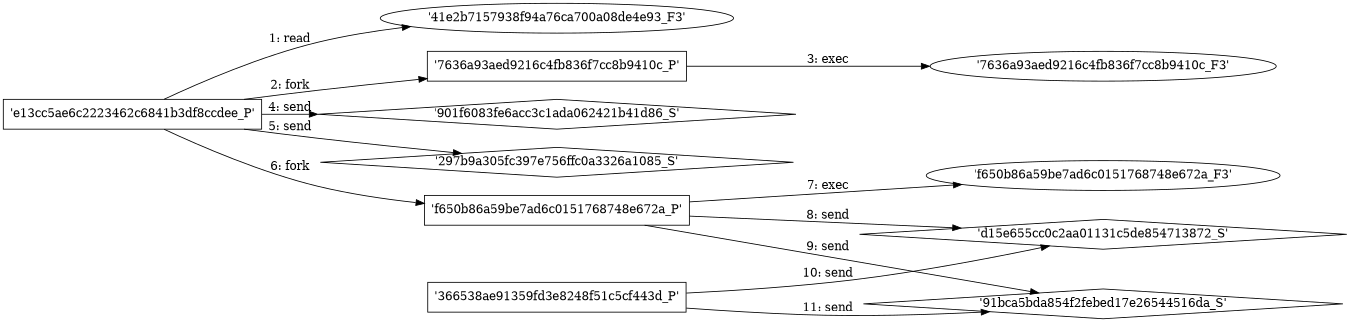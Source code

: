 digraph "D:\Learning\Paper\apt\基于CTI的攻击预警\Dataset\攻击图\ASGfromALLCTI\Carbanak cybercrime gang focuses on banks rather than their customers.dot" {
rankdir="LR"
size="9"
fixedsize="false"
splines="true"
nodesep=0.3
ranksep=0
fontsize=10
overlap="scalexy"
engine= "neato"
	"'41e2b7157938f94a76ca700a08de4e93_F3'" [node_type=file shape=ellipse]
	"'e13cc5ae6c2223462c6841b3df8ccdee_P'" [node_type=Process shape=box]
	"'e13cc5ae6c2223462c6841b3df8ccdee_P'" -> "'41e2b7157938f94a76ca700a08de4e93_F3'" [label="1: read"]
	"'e13cc5ae6c2223462c6841b3df8ccdee_P'" [node_type=Process shape=box]
	"'7636a93aed9216c4fb836f7cc8b9410c_P'" [node_type=Process shape=box]
	"'e13cc5ae6c2223462c6841b3df8ccdee_P'" -> "'7636a93aed9216c4fb836f7cc8b9410c_P'" [label="2: fork"]
	"'7636a93aed9216c4fb836f7cc8b9410c_P'" [node_type=Process shape=box]
	"'7636a93aed9216c4fb836f7cc8b9410c_F3'" [node_type=File shape=ellipse]
	"'7636a93aed9216c4fb836f7cc8b9410c_P'" -> "'7636a93aed9216c4fb836f7cc8b9410c_F3'" [label="3: exec"]
	"'901f6083fe6acc3c1ada062421b41d86_S'" [node_type=Socket shape=diamond]
	"'e13cc5ae6c2223462c6841b3df8ccdee_P'" [node_type=Process shape=box]
	"'e13cc5ae6c2223462c6841b3df8ccdee_P'" -> "'901f6083fe6acc3c1ada062421b41d86_S'" [label="4: send"]
	"'297b9a305fc397e756ffc0a3326a1085_S'" [node_type=Socket shape=diamond]
	"'e13cc5ae6c2223462c6841b3df8ccdee_P'" [node_type=Process shape=box]
	"'e13cc5ae6c2223462c6841b3df8ccdee_P'" -> "'297b9a305fc397e756ffc0a3326a1085_S'" [label="5: send"]
	"'e13cc5ae6c2223462c6841b3df8ccdee_P'" [node_type=Process shape=box]
	"'f650b86a59be7ad6c0151768748e672a_P'" [node_type=Process shape=box]
	"'e13cc5ae6c2223462c6841b3df8ccdee_P'" -> "'f650b86a59be7ad6c0151768748e672a_P'" [label="6: fork"]
	"'f650b86a59be7ad6c0151768748e672a_P'" [node_type=Process shape=box]
	"'f650b86a59be7ad6c0151768748e672a_F3'" [node_type=File shape=ellipse]
	"'f650b86a59be7ad6c0151768748e672a_P'" -> "'f650b86a59be7ad6c0151768748e672a_F3'" [label="7: exec"]
	"'d15e655cc0c2aa01131c5de854713872_S'" [node_type=Socket shape=diamond]
	"'f650b86a59be7ad6c0151768748e672a_P'" [node_type=Process shape=box]
	"'f650b86a59be7ad6c0151768748e672a_P'" -> "'d15e655cc0c2aa01131c5de854713872_S'" [label="8: send"]
	"'91bca5bda854f2febed17e26544516da_S'" [node_type=Socket shape=diamond]
	"'f650b86a59be7ad6c0151768748e672a_P'" [node_type=Process shape=box]
	"'f650b86a59be7ad6c0151768748e672a_P'" -> "'91bca5bda854f2febed17e26544516da_S'" [label="9: send"]
	"'d15e655cc0c2aa01131c5de854713872_S'" [node_type=Socket shape=diamond]
	"'366538ae91359fd3e8248f51c5cf443d_P'" [node_type=Process shape=box]
	"'366538ae91359fd3e8248f51c5cf443d_P'" -> "'d15e655cc0c2aa01131c5de854713872_S'" [label="10: send"]
	"'91bca5bda854f2febed17e26544516da_S'" [node_type=Socket shape=diamond]
	"'366538ae91359fd3e8248f51c5cf443d_P'" [node_type=Process shape=box]
	"'366538ae91359fd3e8248f51c5cf443d_P'" -> "'91bca5bda854f2febed17e26544516da_S'" [label="11: send"]
}
